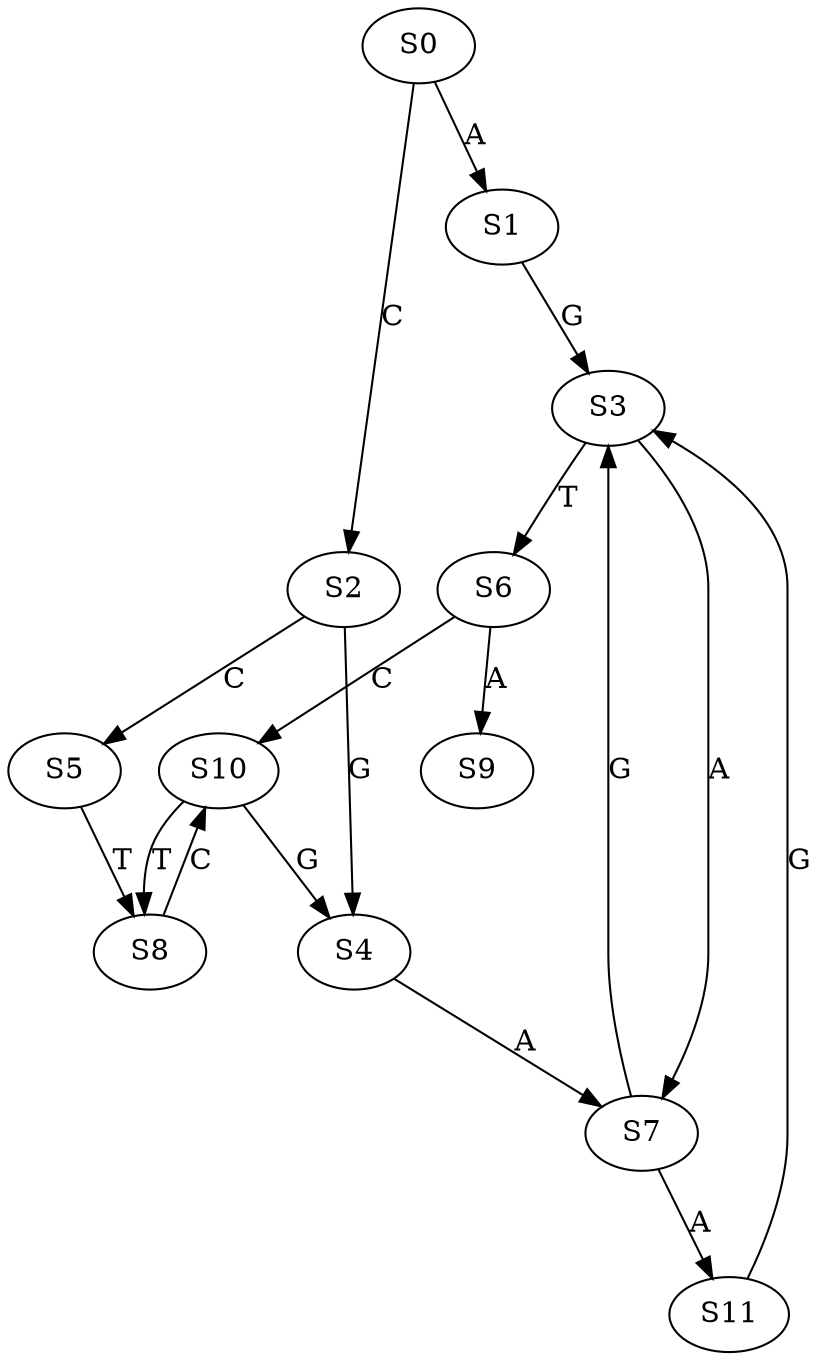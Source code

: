 strict digraph  {
	S0 -> S1 [ label = A ];
	S0 -> S2 [ label = C ];
	S1 -> S3 [ label = G ];
	S2 -> S4 [ label = G ];
	S2 -> S5 [ label = C ];
	S3 -> S6 [ label = T ];
	S3 -> S7 [ label = A ];
	S4 -> S7 [ label = A ];
	S5 -> S8 [ label = T ];
	S6 -> S9 [ label = A ];
	S6 -> S10 [ label = C ];
	S7 -> S11 [ label = A ];
	S7 -> S3 [ label = G ];
	S8 -> S10 [ label = C ];
	S10 -> S4 [ label = G ];
	S10 -> S8 [ label = T ];
	S11 -> S3 [ label = G ];
}
